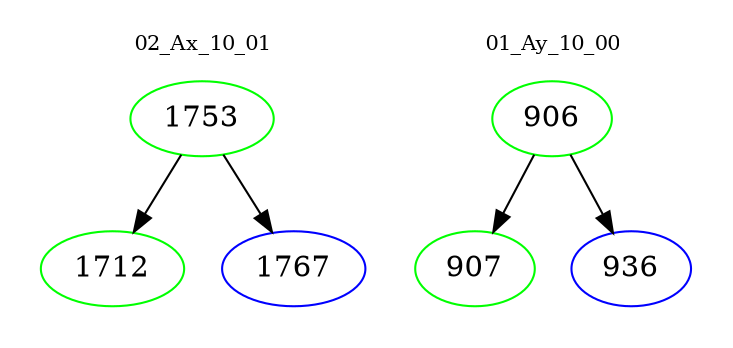 digraph{
subgraph cluster_0 {
color = white
label = "02_Ax_10_01";
fontsize=10;
T0_1753 [label="1753", color="green"]
T0_1753 -> T0_1712 [color="black"]
T0_1712 [label="1712", color="green"]
T0_1753 -> T0_1767 [color="black"]
T0_1767 [label="1767", color="blue"]
}
subgraph cluster_1 {
color = white
label = "01_Ay_10_00";
fontsize=10;
T1_906 [label="906", color="green"]
T1_906 -> T1_907 [color="black"]
T1_907 [label="907", color="green"]
T1_906 -> T1_936 [color="black"]
T1_936 [label="936", color="blue"]
}
}
